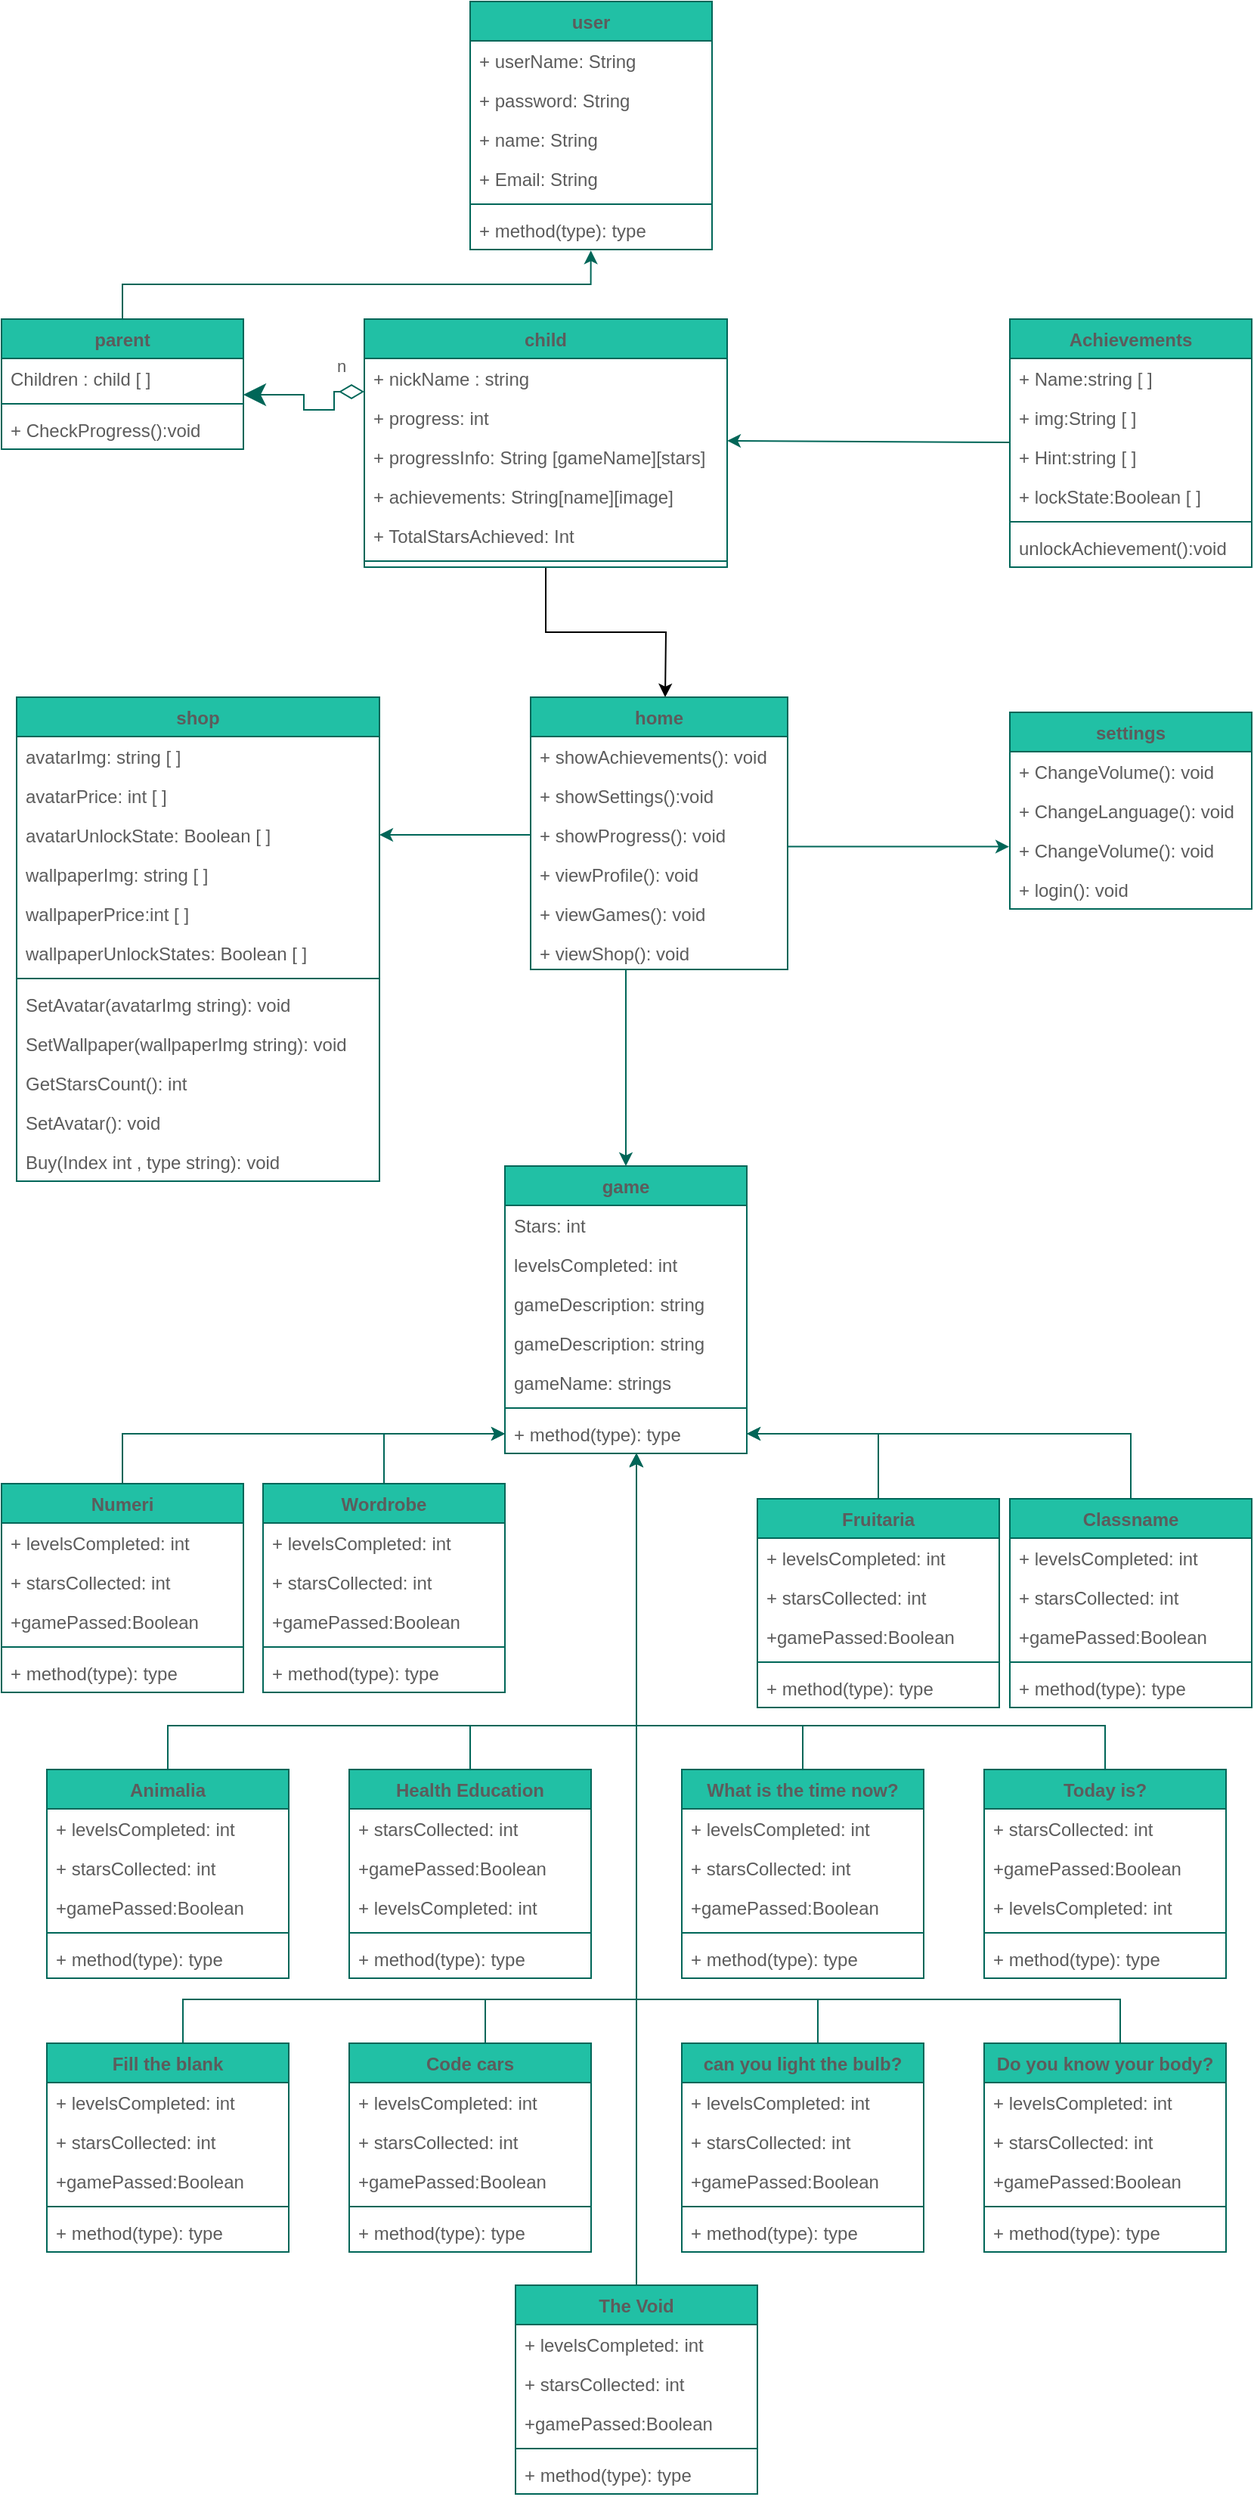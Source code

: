 <mxfile version="20.5.1" type="device"><diagram id="C5RBs43oDa-KdzZeNtuy" name="Page-1"><mxGraphModel dx="1672" dy="925" grid="1" gridSize="10" guides="1" tooltips="1" connect="1" arrows="1" fold="1" page="1" pageScale="1" pageWidth="827" pageHeight="1169" math="0" shadow="0"><root><mxCell id="WIyWlLk6GJQsqaUBKTNV-0"/><mxCell id="WIyWlLk6GJQsqaUBKTNV-1" parent="WIyWlLk6GJQsqaUBKTNV-0"/><mxCell id="71pGwjElcJfVmf1t_7z7-0" value="user" style="swimlane;fontStyle=1;align=center;verticalAlign=top;childLayout=stackLayout;horizontal=1;startSize=26;horizontalStack=0;resizeParent=1;resizeParentMax=0;resizeLast=0;collapsible=1;marginBottom=0;fillColor=#21C0A5;strokeColor=#006658;fontColor=#5C5C5C;" parent="WIyWlLk6GJQsqaUBKTNV-1" vertex="1"><mxGeometry x="310" width="160" height="164" as="geometry"><mxRectangle width="70" height="30" as="alternateBounds"/></mxGeometry></mxCell><mxCell id="71pGwjElcJfVmf1t_7z7-1" value="+ userName: String" style="text;strokeColor=none;fillColor=none;align=left;verticalAlign=top;spacingLeft=4;spacingRight=4;overflow=hidden;rotatable=0;points=[[0,0.5],[1,0.5]];portConstraint=eastwest;fontColor=#5C5C5C;" parent="71pGwjElcJfVmf1t_7z7-0" vertex="1"><mxGeometry y="26" width="160" height="26" as="geometry"/></mxCell><mxCell id="421q6cjbBSEedLgM5g_a-58" value="+ password: String" style="text;strokeColor=none;fillColor=none;align=left;verticalAlign=top;spacingLeft=4;spacingRight=4;overflow=hidden;rotatable=0;points=[[0,0.5],[1,0.5]];portConstraint=eastwest;fontColor=#5C5C5C;" parent="71pGwjElcJfVmf1t_7z7-0" vertex="1"><mxGeometry y="52" width="160" height="26" as="geometry"/></mxCell><mxCell id="421q6cjbBSEedLgM5g_a-60" value="+ name: String" style="text;strokeColor=none;fillColor=none;align=left;verticalAlign=top;spacingLeft=4;spacingRight=4;overflow=hidden;rotatable=0;points=[[0,0.5],[1,0.5]];portConstraint=eastwest;fontColor=#5C5C5C;" parent="71pGwjElcJfVmf1t_7z7-0" vertex="1"><mxGeometry y="78" width="160" height="26" as="geometry"/></mxCell><mxCell id="421q6cjbBSEedLgM5g_a-63" value="+ Email: String" style="text;strokeColor=none;fillColor=none;align=left;verticalAlign=top;spacingLeft=4;spacingRight=4;overflow=hidden;rotatable=0;points=[[0,0.5],[1,0.5]];portConstraint=eastwest;fontColor=#5C5C5C;" parent="71pGwjElcJfVmf1t_7z7-0" vertex="1"><mxGeometry y="104" width="160" height="26" as="geometry"/></mxCell><mxCell id="71pGwjElcJfVmf1t_7z7-2" value="" style="line;strokeWidth=1;fillColor=none;align=left;verticalAlign=middle;spacingTop=-1;spacingLeft=3;spacingRight=3;rotatable=0;labelPosition=right;points=[];portConstraint=eastwest;strokeColor=#006658;fontColor=#5C5C5C;" parent="71pGwjElcJfVmf1t_7z7-0" vertex="1"><mxGeometry y="130" width="160" height="8" as="geometry"/></mxCell><mxCell id="71pGwjElcJfVmf1t_7z7-3" value="+ method(type): type" style="text;strokeColor=none;fillColor=none;align=left;verticalAlign=top;spacingLeft=4;spacingRight=4;overflow=hidden;rotatable=0;points=[[0,0.5],[1,0.5]];portConstraint=eastwest;fontColor=#5C5C5C;" parent="71pGwjElcJfVmf1t_7z7-0" vertex="1"><mxGeometry y="138" width="160" height="26" as="geometry"/></mxCell><mxCell id="421q6cjbBSEedLgM5g_a-74" value="" style="edgeStyle=orthogonalEdgeStyle;rounded=0;orthogonalLoop=1;jettySize=auto;html=1;endArrow=classic;endFill=1;entryX=0.499;entryY=1.024;entryDx=0;entryDy=0;entryPerimeter=0;strokeColor=#006658;fontColor=#5C5C5C;" parent="WIyWlLk6GJQsqaUBKTNV-1" source="71pGwjElcJfVmf1t_7z7-8" target="71pGwjElcJfVmf1t_7z7-3" edge="1"><mxGeometry relative="1" as="geometry"/></mxCell><mxCell id="71pGwjElcJfVmf1t_7z7-8" value="parent" style="swimlane;fontStyle=1;align=center;verticalAlign=top;childLayout=stackLayout;horizontal=1;startSize=26;horizontalStack=0;resizeParent=1;resizeParentMax=0;resizeLast=0;collapsible=1;marginBottom=0;fillColor=#21C0A5;strokeColor=#006658;fontColor=#5C5C5C;" parent="WIyWlLk6GJQsqaUBKTNV-1" vertex="1"><mxGeometry y="210" width="160" height="86" as="geometry"/></mxCell><mxCell id="71pGwjElcJfVmf1t_7z7-9" value="Children : child [ ]" style="text;strokeColor=none;fillColor=none;align=left;verticalAlign=top;spacingLeft=4;spacingRight=4;overflow=hidden;rotatable=0;points=[[0,0.5],[1,0.5]];portConstraint=eastwest;fontColor=#5C5C5C;" parent="71pGwjElcJfVmf1t_7z7-8" vertex="1"><mxGeometry y="26" width="160" height="26" as="geometry"/></mxCell><mxCell id="71pGwjElcJfVmf1t_7z7-10" value="" style="line;strokeWidth=1;fillColor=none;align=left;verticalAlign=middle;spacingTop=-1;spacingLeft=3;spacingRight=3;rotatable=0;labelPosition=right;points=[];portConstraint=eastwest;strokeColor=#006658;fontColor=#5C5C5C;" parent="71pGwjElcJfVmf1t_7z7-8" vertex="1"><mxGeometry y="52" width="160" height="8" as="geometry"/></mxCell><mxCell id="71pGwjElcJfVmf1t_7z7-11" value="+ CheckProgress():void" style="text;strokeColor=none;fillColor=none;align=left;verticalAlign=top;spacingLeft=4;spacingRight=4;overflow=hidden;rotatable=0;points=[[0,0.5],[1,0.5]];portConstraint=eastwest;fontColor=#5C5C5C;" parent="71pGwjElcJfVmf1t_7z7-8" vertex="1"><mxGeometry y="60" width="160" height="26" as="geometry"/></mxCell><mxCell id="71pGwjElcJfVmf1t_7z7-12" value="shop" style="swimlane;fontStyle=1;align=center;verticalAlign=top;childLayout=stackLayout;horizontal=1;startSize=26;horizontalStack=0;resizeParent=1;resizeParentMax=0;resizeLast=0;collapsible=1;marginBottom=0;fillColor=#21C0A5;strokeColor=#006658;fontColor=#5C5C5C;" parent="WIyWlLk6GJQsqaUBKTNV-1" vertex="1"><mxGeometry x="10" y="460" width="240" height="320" as="geometry"/></mxCell><mxCell id="71pGwjElcJfVmf1t_7z7-13" value="avatarImg: string [ ]" style="text;strokeColor=none;fillColor=none;align=left;verticalAlign=top;spacingLeft=4;spacingRight=4;overflow=hidden;rotatable=0;points=[[0,0.5],[1,0.5]];portConstraint=eastwest;fontColor=#5C5C5C;" parent="71pGwjElcJfVmf1t_7z7-12" vertex="1"><mxGeometry y="26" width="240" height="26" as="geometry"/></mxCell><mxCell id="421q6cjbBSEedLgM5g_a-106" value="avatarPrice: int [ ]" style="text;strokeColor=none;fillColor=none;align=left;verticalAlign=top;spacingLeft=4;spacingRight=4;overflow=hidden;rotatable=0;points=[[0,0.5],[1,0.5]];portConstraint=eastwest;fontColor=#5C5C5C;" parent="71pGwjElcJfVmf1t_7z7-12" vertex="1"><mxGeometry y="52" width="240" height="26" as="geometry"/></mxCell><mxCell id="421q6cjbBSEedLgM5g_a-108" value="avatarUnlockState: Boolean [ ]" style="text;strokeColor=none;fillColor=none;align=left;verticalAlign=top;spacingLeft=4;spacingRight=4;overflow=hidden;rotatable=0;points=[[0,0.5],[1,0.5]];portConstraint=eastwest;fontColor=#5C5C5C;" parent="71pGwjElcJfVmf1t_7z7-12" vertex="1"><mxGeometry y="78" width="240" height="26" as="geometry"/></mxCell><mxCell id="421q6cjbBSEedLgM5g_a-109" value="wallpaperImg: string [ ]" style="text;strokeColor=none;fillColor=none;align=left;verticalAlign=top;spacingLeft=4;spacingRight=4;overflow=hidden;rotatable=0;points=[[0,0.5],[1,0.5]];portConstraint=eastwest;fontColor=#5C5C5C;" parent="71pGwjElcJfVmf1t_7z7-12" vertex="1"><mxGeometry y="104" width="240" height="26" as="geometry"/></mxCell><mxCell id="421q6cjbBSEedLgM5g_a-107" value="wallpaperPrice:int [ ]" style="text;strokeColor=none;fillColor=none;align=left;verticalAlign=top;spacingLeft=4;spacingRight=4;overflow=hidden;rotatable=0;points=[[0,0.5],[1,0.5]];portConstraint=eastwest;fontColor=#5C5C5C;" parent="71pGwjElcJfVmf1t_7z7-12" vertex="1"><mxGeometry y="130" width="240" height="26" as="geometry"/></mxCell><mxCell id="421q6cjbBSEedLgM5g_a-110" value="wallpaperUnlockStates: Boolean [ ]" style="text;strokeColor=none;fillColor=none;align=left;verticalAlign=top;spacingLeft=4;spacingRight=4;overflow=hidden;rotatable=0;points=[[0,0.5],[1,0.5]];portConstraint=eastwest;fontColor=#5C5C5C;" parent="71pGwjElcJfVmf1t_7z7-12" vertex="1"><mxGeometry y="156" width="240" height="26" as="geometry"/></mxCell><mxCell id="71pGwjElcJfVmf1t_7z7-14" value="" style="line;strokeWidth=1;fillColor=none;align=left;verticalAlign=middle;spacingTop=-1;spacingLeft=3;spacingRight=3;rotatable=0;labelPosition=right;points=[];portConstraint=eastwest;strokeColor=#006658;fontColor=#5C5C5C;" parent="71pGwjElcJfVmf1t_7z7-12" vertex="1"><mxGeometry y="182" width="240" height="8" as="geometry"/></mxCell><mxCell id="71pGwjElcJfVmf1t_7z7-15" value="SetAvatar(avatarImg string): void" style="text;strokeColor=none;fillColor=none;align=left;verticalAlign=top;spacingLeft=4;spacingRight=4;overflow=hidden;rotatable=0;points=[[0,0.5],[1,0.5]];portConstraint=eastwest;fontColor=#5C5C5C;" parent="71pGwjElcJfVmf1t_7z7-12" vertex="1"><mxGeometry y="190" width="240" height="26" as="geometry"/></mxCell><mxCell id="421q6cjbBSEedLgM5g_a-114" value="SetWallpaper(wallpaperImg string): void" style="text;strokeColor=none;fillColor=none;align=left;verticalAlign=top;spacingLeft=4;spacingRight=4;overflow=hidden;rotatable=0;points=[[0,0.5],[1,0.5]];portConstraint=eastwest;fontColor=#5C5C5C;" parent="71pGwjElcJfVmf1t_7z7-12" vertex="1"><mxGeometry y="216" width="240" height="26" as="geometry"/></mxCell><mxCell id="421q6cjbBSEedLgM5g_a-115" value="GetStarsCount(): int" style="text;strokeColor=none;fillColor=none;align=left;verticalAlign=top;spacingLeft=4;spacingRight=4;overflow=hidden;rotatable=0;points=[[0,0.5],[1,0.5]];portConstraint=eastwest;fontColor=#5C5C5C;" parent="71pGwjElcJfVmf1t_7z7-12" vertex="1"><mxGeometry y="242" width="240" height="26" as="geometry"/></mxCell><mxCell id="421q6cjbBSEedLgM5g_a-113" value="SetAvatar(): void" style="text;strokeColor=none;fillColor=none;align=left;verticalAlign=top;spacingLeft=4;spacingRight=4;overflow=hidden;rotatable=0;points=[[0,0.5],[1,0.5]];portConstraint=eastwest;fontColor=#5C5C5C;" parent="71pGwjElcJfVmf1t_7z7-12" vertex="1"><mxGeometry y="268" width="240" height="26" as="geometry"/></mxCell><mxCell id="421q6cjbBSEedLgM5g_a-116" value="Buy(Index int , type string): void" style="text;strokeColor=none;fillColor=none;align=left;verticalAlign=top;spacingLeft=4;spacingRight=4;overflow=hidden;rotatable=0;points=[[0,0.5],[1,0.5]];portConstraint=eastwest;fontColor=#5C5C5C;" parent="71pGwjElcJfVmf1t_7z7-12" vertex="1"><mxGeometry y="294" width="240" height="26" as="geometry"/></mxCell><mxCell id="71pGwjElcJfVmf1t_7z7-16" value="game" style="swimlane;fontStyle=1;align=center;verticalAlign=top;childLayout=stackLayout;horizontal=1;startSize=26;horizontalStack=0;resizeParent=1;resizeParentMax=0;resizeLast=0;collapsible=1;marginBottom=0;fillColor=#21C0A5;strokeColor=#006658;fontColor=#5C5C5C;" parent="WIyWlLk6GJQsqaUBKTNV-1" vertex="1"><mxGeometry x="333" y="770" width="160" height="190" as="geometry"/></mxCell><mxCell id="421q6cjbBSEedLgM5g_a-144" value="Stars: int" style="text;strokeColor=none;fillColor=none;align=left;verticalAlign=top;spacingLeft=4;spacingRight=4;overflow=hidden;rotatable=0;points=[[0,0.5],[1,0.5]];portConstraint=eastwest;fontColor=#5C5C5C;" parent="71pGwjElcJfVmf1t_7z7-16" vertex="1"><mxGeometry y="26" width="160" height="26" as="geometry"/></mxCell><mxCell id="421q6cjbBSEedLgM5g_a-147" value="levelsCompleted: int" style="text;strokeColor=none;fillColor=none;align=left;verticalAlign=top;spacingLeft=4;spacingRight=4;overflow=hidden;rotatable=0;points=[[0,0.5],[1,0.5]];portConstraint=eastwest;fontColor=#5C5C5C;" parent="71pGwjElcJfVmf1t_7z7-16" vertex="1"><mxGeometry y="52" width="160" height="26" as="geometry"/></mxCell><mxCell id="421q6cjbBSEedLgM5g_a-145" value="gameDescription: string" style="text;strokeColor=none;fillColor=none;align=left;verticalAlign=top;spacingLeft=4;spacingRight=4;overflow=hidden;rotatable=0;points=[[0,0.5],[1,0.5]];portConstraint=eastwest;fontColor=#5C5C5C;" parent="71pGwjElcJfVmf1t_7z7-16" vertex="1"><mxGeometry y="78" width="160" height="26" as="geometry"/></mxCell><mxCell id="421q6cjbBSEedLgM5g_a-146" value="gameDescription: string" style="text;strokeColor=none;fillColor=none;align=left;verticalAlign=top;spacingLeft=4;spacingRight=4;overflow=hidden;rotatable=0;points=[[0,0.5],[1,0.5]];portConstraint=eastwest;fontColor=#5C5C5C;" parent="71pGwjElcJfVmf1t_7z7-16" vertex="1"><mxGeometry y="104" width="160" height="26" as="geometry"/></mxCell><mxCell id="71pGwjElcJfVmf1t_7z7-17" value="gameName: strings" style="text;strokeColor=none;fillColor=none;align=left;verticalAlign=top;spacingLeft=4;spacingRight=4;overflow=hidden;rotatable=0;points=[[0,0.5],[1,0.5]];portConstraint=eastwest;fontColor=#5C5C5C;" parent="71pGwjElcJfVmf1t_7z7-16" vertex="1"><mxGeometry y="130" width="160" height="26" as="geometry"/></mxCell><mxCell id="71pGwjElcJfVmf1t_7z7-18" value="" style="line;strokeWidth=1;fillColor=none;align=left;verticalAlign=middle;spacingTop=-1;spacingLeft=3;spacingRight=3;rotatable=0;labelPosition=right;points=[];portConstraint=eastwest;strokeColor=#006658;fontColor=#5C5C5C;" parent="71pGwjElcJfVmf1t_7z7-16" vertex="1"><mxGeometry y="156" width="160" height="8" as="geometry"/></mxCell><mxCell id="71pGwjElcJfVmf1t_7z7-19" value="+ method(type): type" style="text;strokeColor=none;fillColor=none;align=left;verticalAlign=top;spacingLeft=4;spacingRight=4;overflow=hidden;rotatable=0;points=[[0,0.5],[1,0.5]];portConstraint=eastwest;fontColor=#5C5C5C;" parent="71pGwjElcJfVmf1t_7z7-16" vertex="1"><mxGeometry y="164" width="160" height="26" as="geometry"/></mxCell><mxCell id="H7u182iFlmBfZy0XboD5-1" style="edgeStyle=orthogonalEdgeStyle;rounded=0;orthogonalLoop=1;jettySize=auto;html=1;" edge="1" parent="WIyWlLk6GJQsqaUBKTNV-1" source="71pGwjElcJfVmf1t_7z7-24"><mxGeometry relative="1" as="geometry"><mxPoint x="439" y="460" as="targetPoint"/></mxGeometry></mxCell><mxCell id="71pGwjElcJfVmf1t_7z7-24" value="child" style="swimlane;fontStyle=1;align=center;verticalAlign=top;childLayout=stackLayout;horizontal=1;startSize=26;horizontalStack=0;resizeParent=1;resizeParentMax=0;resizeLast=0;collapsible=1;marginBottom=0;fillColor=#21C0A5;strokeColor=#006658;fontColor=#5C5C5C;" parent="WIyWlLk6GJQsqaUBKTNV-1" vertex="1"><mxGeometry x="240" y="210" width="240" height="164" as="geometry"/></mxCell><mxCell id="71pGwjElcJfVmf1t_7z7-25" value="+ nickName : string" style="text;strokeColor=none;fillColor=none;align=left;verticalAlign=top;spacingLeft=4;spacingRight=4;overflow=hidden;rotatable=0;points=[[0,0.5],[1,0.5]];portConstraint=eastwest;fontColor=#5C5C5C;" parent="71pGwjElcJfVmf1t_7z7-24" vertex="1"><mxGeometry y="26" width="240" height="26" as="geometry"/></mxCell><mxCell id="421q6cjbBSEedLgM5g_a-84" value="+ progress: int" style="text;strokeColor=none;fillColor=none;align=left;verticalAlign=top;spacingLeft=4;spacingRight=4;overflow=hidden;rotatable=0;points=[[0,0.5],[1,0.5]];portConstraint=eastwest;fontColor=#5C5C5C;" parent="71pGwjElcJfVmf1t_7z7-24" vertex="1"><mxGeometry y="52" width="240" height="26" as="geometry"/></mxCell><mxCell id="421q6cjbBSEedLgM5g_a-67" value="+ progressInfo: String [gameName][stars]" style="text;strokeColor=none;fillColor=none;align=left;verticalAlign=top;spacingLeft=4;spacingRight=4;overflow=hidden;rotatable=0;points=[[0,0.5],[1,0.5]];portConstraint=eastwest;fontColor=#5C5C5C;" parent="71pGwjElcJfVmf1t_7z7-24" vertex="1"><mxGeometry y="78" width="240" height="26" as="geometry"/></mxCell><mxCell id="71pGwjElcJfVmf1t_7z7-5" value="+ achievements: String[name][image]" style="text;strokeColor=none;fillColor=none;align=left;verticalAlign=top;spacingLeft=4;spacingRight=4;overflow=hidden;rotatable=0;points=[[0,0.5],[1,0.5]];portConstraint=eastwest;fontColor=#5C5C5C;" parent="71pGwjElcJfVmf1t_7z7-24" vertex="1"><mxGeometry y="104" width="240" height="26" as="geometry"/></mxCell><mxCell id="421q6cjbBSEedLgM5g_a-112" value="+ TotalStarsAchieved: Int" style="text;strokeColor=none;fillColor=none;align=left;verticalAlign=top;spacingLeft=4;spacingRight=4;overflow=hidden;rotatable=0;points=[[0,0.5],[1,0.5]];portConstraint=eastwest;fontColor=#5C5C5C;" parent="71pGwjElcJfVmf1t_7z7-24" vertex="1"><mxGeometry y="130" width="240" height="26" as="geometry"/></mxCell><mxCell id="71pGwjElcJfVmf1t_7z7-26" value="" style="line;strokeWidth=1;fillColor=none;align=left;verticalAlign=middle;spacingTop=-1;spacingLeft=3;spacingRight=3;rotatable=0;labelPosition=right;points=[];portConstraint=eastwest;strokeColor=#006658;fontColor=#5C5C5C;" parent="71pGwjElcJfVmf1t_7z7-24" vertex="1"><mxGeometry y="156" width="240" height="8" as="geometry"/></mxCell><mxCell id="71pGwjElcJfVmf1t_7z7-28" value="settings" style="swimlane;fontStyle=1;align=center;verticalAlign=top;childLayout=stackLayout;horizontal=1;startSize=26;horizontalStack=0;resizeParent=1;resizeParentMax=0;resizeLast=0;collapsible=1;marginBottom=0;fillColor=#21C0A5;strokeColor=#006658;fontColor=#5C5C5C;" parent="WIyWlLk6GJQsqaUBKTNV-1" vertex="1"><mxGeometry x="667" y="470" width="160" height="130" as="geometry"/></mxCell><mxCell id="71pGwjElcJfVmf1t_7z7-31" value="+ ChangeVolume(): void" style="text;strokeColor=none;fillColor=none;align=left;verticalAlign=top;spacingLeft=4;spacingRight=4;overflow=hidden;rotatable=0;points=[[0,0.5],[1,0.5]];portConstraint=eastwest;fontColor=#5C5C5C;" parent="71pGwjElcJfVmf1t_7z7-28" vertex="1"><mxGeometry y="26" width="160" height="26" as="geometry"/></mxCell><mxCell id="421q6cjbBSEedLgM5g_a-98" value="+ ChangeLanguage(): void" style="text;strokeColor=none;fillColor=none;align=left;verticalAlign=top;spacingLeft=4;spacingRight=4;overflow=hidden;rotatable=0;points=[[0,0.5],[1,0.5]];portConstraint=eastwest;fontColor=#5C5C5C;" parent="71pGwjElcJfVmf1t_7z7-28" vertex="1"><mxGeometry y="52" width="160" height="26" as="geometry"/></mxCell><mxCell id="421q6cjbBSEedLgM5g_a-100" value="+ ChangeVolume(): void" style="text;strokeColor=none;fillColor=none;align=left;verticalAlign=top;spacingLeft=4;spacingRight=4;overflow=hidden;rotatable=0;points=[[0,0.5],[1,0.5]];portConstraint=eastwest;fontColor=#5C5C5C;" parent="71pGwjElcJfVmf1t_7z7-28" vertex="1"><mxGeometry y="78" width="160" height="26" as="geometry"/></mxCell><mxCell id="421q6cjbBSEedLgM5g_a-99" value="+ login(): void" style="text;strokeColor=none;fillColor=none;align=left;verticalAlign=top;spacingLeft=4;spacingRight=4;overflow=hidden;rotatable=0;points=[[0,0.5],[1,0.5]];portConstraint=eastwest;fontColor=#5C5C5C;" parent="71pGwjElcJfVmf1t_7z7-28" vertex="1"><mxGeometry y="104" width="160" height="26" as="geometry"/></mxCell><mxCell id="71pGwjElcJfVmf1t_7z7-44" value="home" style="swimlane;fontStyle=1;align=center;verticalAlign=top;childLayout=stackLayout;horizontal=1;startSize=26;horizontalStack=0;resizeParent=1;resizeParentMax=0;resizeLast=0;collapsible=1;marginBottom=0;fillColor=#21C0A5;strokeColor=#006658;fontColor=#5C5C5C;" parent="WIyWlLk6GJQsqaUBKTNV-1" vertex="1"><mxGeometry x="350" y="460" width="170" height="180" as="geometry"/></mxCell><mxCell id="71pGwjElcJfVmf1t_7z7-47" value="+ showAchievements(): void" style="text;strokeColor=none;fillColor=none;align=left;verticalAlign=top;spacingLeft=4;spacingRight=4;overflow=hidden;rotatable=0;points=[[0,0.5],[1,0.5]];portConstraint=eastwest;fontColor=#5C5C5C;" parent="71pGwjElcJfVmf1t_7z7-44" vertex="1"><mxGeometry y="26" width="170" height="26" as="geometry"/></mxCell><mxCell id="421q6cjbBSEedLgM5g_a-102" value="+ showSettings():void" style="text;strokeColor=none;fillColor=none;align=left;verticalAlign=top;spacingLeft=4;spacingRight=4;overflow=hidden;rotatable=0;points=[[0,0.5],[1,0.5]];portConstraint=eastwest;fontColor=#5C5C5C;" parent="71pGwjElcJfVmf1t_7z7-44" vertex="1"><mxGeometry y="52" width="170" height="26" as="geometry"/></mxCell><mxCell id="421q6cjbBSEedLgM5g_a-104" value="+ showProgress(): void" style="text;strokeColor=none;fillColor=none;align=left;verticalAlign=top;spacingLeft=4;spacingRight=4;overflow=hidden;rotatable=0;points=[[0,0.5],[1,0.5]];portConstraint=eastwest;fontColor=#5C5C5C;" parent="71pGwjElcJfVmf1t_7z7-44" vertex="1"><mxGeometry y="78" width="170" height="26" as="geometry"/></mxCell><mxCell id="421q6cjbBSEedLgM5g_a-103" value="+ viewProfile(): void" style="text;strokeColor=none;fillColor=none;align=left;verticalAlign=top;spacingLeft=4;spacingRight=4;overflow=hidden;rotatable=0;points=[[0,0.5],[1,0.5]];portConstraint=eastwest;fontColor=#5C5C5C;" parent="71pGwjElcJfVmf1t_7z7-44" vertex="1"><mxGeometry y="104" width="170" height="26" as="geometry"/></mxCell><mxCell id="421q6cjbBSEedLgM5g_a-101" value="+ viewGames(): void" style="text;strokeColor=none;fillColor=none;align=left;verticalAlign=top;spacingLeft=4;spacingRight=4;overflow=hidden;rotatable=0;points=[[0,0.5],[1,0.5]];portConstraint=eastwest;fontColor=#5C5C5C;" parent="71pGwjElcJfVmf1t_7z7-44" vertex="1"><mxGeometry y="130" width="170" height="26" as="geometry"/></mxCell><mxCell id="421q6cjbBSEedLgM5g_a-105" value="+ viewShop(): void" style="text;strokeColor=none;fillColor=none;align=left;verticalAlign=top;spacingLeft=4;spacingRight=4;overflow=hidden;rotatable=0;points=[[0,0.5],[1,0.5]];portConstraint=eastwest;fontColor=#5C5C5C;" parent="71pGwjElcJfVmf1t_7z7-44" vertex="1"><mxGeometry y="156" width="170" height="24" as="geometry"/></mxCell><mxCell id="421q6cjbBSEedLgM5g_a-165" style="edgeStyle=orthogonalEdgeStyle;rounded=0;orthogonalLoop=1;jettySize=auto;html=1;exitX=0.5;exitY=0;exitDx=0;exitDy=0;endArrow=classic;endFill=1;strokeColor=#006658;fontColor=#5C5C5C;" parent="WIyWlLk6GJQsqaUBKTNV-1" source="421q6cjbBSEedLgM5g_a-0" target="71pGwjElcJfVmf1t_7z7-19" edge="1"><mxGeometry relative="1" as="geometry"/></mxCell><mxCell id="421q6cjbBSEedLgM5g_a-0" value="Numeri" style="swimlane;fontStyle=1;align=center;verticalAlign=top;childLayout=stackLayout;horizontal=1;startSize=26;horizontalStack=0;resizeParent=1;resizeParentMax=0;resizeLast=0;collapsible=1;marginBottom=0;fillColor=#21C0A5;strokeColor=#006658;fontColor=#5C5C5C;" parent="WIyWlLk6GJQsqaUBKTNV-1" vertex="1"><mxGeometry y="980" width="160" height="138" as="geometry"/></mxCell><mxCell id="421q6cjbBSEedLgM5g_a-1" value="+ levelsCompleted: int" style="text;strokeColor=none;fillColor=none;align=left;verticalAlign=top;spacingLeft=4;spacingRight=4;overflow=hidden;rotatable=0;points=[[0,0.5],[1,0.5]];portConstraint=eastwest;fontColor=#5C5C5C;" parent="421q6cjbBSEedLgM5g_a-0" vertex="1"><mxGeometry y="26" width="160" height="26" as="geometry"/></mxCell><mxCell id="421q6cjbBSEedLgM5g_a-117" value="+ starsCollected: int" style="text;strokeColor=none;fillColor=none;align=left;verticalAlign=top;spacingLeft=4;spacingRight=4;overflow=hidden;rotatable=0;points=[[0,0.5],[1,0.5]];portConstraint=eastwest;fontColor=#5C5C5C;" parent="421q6cjbBSEedLgM5g_a-0" vertex="1"><mxGeometry y="52" width="160" height="26" as="geometry"/></mxCell><mxCell id="421q6cjbBSEedLgM5g_a-149" value="+gamePassed:Boolean" style="text;strokeColor=none;fillColor=none;align=left;verticalAlign=top;spacingLeft=4;spacingRight=4;overflow=hidden;rotatable=0;points=[[0,0.5],[1,0.5]];portConstraint=eastwest;fontColor=#5C5C5C;" parent="421q6cjbBSEedLgM5g_a-0" vertex="1"><mxGeometry y="78" width="160" height="26" as="geometry"/></mxCell><mxCell id="421q6cjbBSEedLgM5g_a-2" value="" style="line;strokeWidth=1;fillColor=none;align=left;verticalAlign=middle;spacingTop=-1;spacingLeft=3;spacingRight=3;rotatable=0;labelPosition=right;points=[];portConstraint=eastwest;strokeColor=#006658;fontColor=#5C5C5C;" parent="421q6cjbBSEedLgM5g_a-0" vertex="1"><mxGeometry y="104" width="160" height="8" as="geometry"/></mxCell><mxCell id="421q6cjbBSEedLgM5g_a-3" value="+ method(type): type" style="text;strokeColor=none;fillColor=none;align=left;verticalAlign=top;spacingLeft=4;spacingRight=4;overflow=hidden;rotatable=0;points=[[0,0.5],[1,0.5]];portConstraint=eastwest;fontColor=#5C5C5C;" parent="421q6cjbBSEedLgM5g_a-0" vertex="1"><mxGeometry y="112" width="160" height="26" as="geometry"/></mxCell><mxCell id="421q6cjbBSEedLgM5g_a-162" value="" style="edgeStyle=orthogonalEdgeStyle;rounded=0;orthogonalLoop=1;jettySize=auto;html=1;endArrow=classic;endFill=1;strokeColor=#006658;fontColor=#5C5C5C;" parent="WIyWlLk6GJQsqaUBKTNV-1" source="421q6cjbBSEedLgM5g_a-4" target="71pGwjElcJfVmf1t_7z7-19" edge="1"><mxGeometry relative="1" as="geometry"/></mxCell><mxCell id="421q6cjbBSEedLgM5g_a-4" value="Wordrobe" style="swimlane;fontStyle=1;align=center;verticalAlign=top;childLayout=stackLayout;horizontal=1;startSize=26;horizontalStack=0;resizeParent=1;resizeParentMax=0;resizeLast=0;collapsible=1;marginBottom=0;fillColor=#21C0A5;strokeColor=#006658;fontColor=#5C5C5C;" parent="WIyWlLk6GJQsqaUBKTNV-1" vertex="1"><mxGeometry x="173" y="980" width="160" height="138" as="geometry"/></mxCell><mxCell id="421q6cjbBSEedLgM5g_a-118" value="+ levelsCompleted: int" style="text;strokeColor=none;fillColor=none;align=left;verticalAlign=top;spacingLeft=4;spacingRight=4;overflow=hidden;rotatable=0;points=[[0,0.5],[1,0.5]];portConstraint=eastwest;fontColor=#5C5C5C;" parent="421q6cjbBSEedLgM5g_a-4" vertex="1"><mxGeometry y="26" width="160" height="26" as="geometry"/></mxCell><mxCell id="421q6cjbBSEedLgM5g_a-119" value="+ starsCollected: int" style="text;strokeColor=none;fillColor=none;align=left;verticalAlign=top;spacingLeft=4;spacingRight=4;overflow=hidden;rotatable=0;points=[[0,0.5],[1,0.5]];portConstraint=eastwest;fontColor=#5C5C5C;" parent="421q6cjbBSEedLgM5g_a-4" vertex="1"><mxGeometry y="52" width="160" height="26" as="geometry"/></mxCell><mxCell id="421q6cjbBSEedLgM5g_a-150" value="+gamePassed:Boolean" style="text;strokeColor=none;fillColor=none;align=left;verticalAlign=top;spacingLeft=4;spacingRight=4;overflow=hidden;rotatable=0;points=[[0,0.5],[1,0.5]];portConstraint=eastwest;fontColor=#5C5C5C;" parent="421q6cjbBSEedLgM5g_a-4" vertex="1"><mxGeometry y="78" width="160" height="26" as="geometry"/></mxCell><mxCell id="421q6cjbBSEedLgM5g_a-6" value="" style="line;strokeWidth=1;fillColor=none;align=left;verticalAlign=middle;spacingTop=-1;spacingLeft=3;spacingRight=3;rotatable=0;labelPosition=right;points=[];portConstraint=eastwest;strokeColor=#006658;fontColor=#5C5C5C;" parent="421q6cjbBSEedLgM5g_a-4" vertex="1"><mxGeometry y="104" width="160" height="8" as="geometry"/></mxCell><mxCell id="421q6cjbBSEedLgM5g_a-7" value="+ method(type): type" style="text;strokeColor=none;fillColor=none;align=left;verticalAlign=top;spacingLeft=4;spacingRight=4;overflow=hidden;rotatable=0;points=[[0,0.5],[1,0.5]];portConstraint=eastwest;fontColor=#5C5C5C;" parent="421q6cjbBSEedLgM5g_a-4" vertex="1"><mxGeometry y="112" width="160" height="26" as="geometry"/></mxCell><mxCell id="421q6cjbBSEedLgM5g_a-166" style="edgeStyle=orthogonalEdgeStyle;rounded=0;orthogonalLoop=1;jettySize=auto;html=1;exitX=0.5;exitY=0;exitDx=0;exitDy=0;entryX=1;entryY=0.5;entryDx=0;entryDy=0;endArrow=classic;endFill=1;strokeColor=#006658;fontColor=#5C5C5C;" parent="WIyWlLk6GJQsqaUBKTNV-1" source="421q6cjbBSEedLgM5g_a-9" target="71pGwjElcJfVmf1t_7z7-19" edge="1"><mxGeometry relative="1" as="geometry"/></mxCell><mxCell id="421q6cjbBSEedLgM5g_a-9" value="Fruitaria" style="swimlane;fontStyle=1;align=center;verticalAlign=top;childLayout=stackLayout;horizontal=1;startSize=26;horizontalStack=0;resizeParent=1;resizeParentMax=0;resizeLast=0;collapsible=1;marginBottom=0;fillColor=#21C0A5;strokeColor=#006658;fontColor=#5C5C5C;" parent="WIyWlLk6GJQsqaUBKTNV-1" vertex="1"><mxGeometry x="500" y="990" width="160" height="138" as="geometry"/></mxCell><mxCell id="421q6cjbBSEedLgM5g_a-124" value="+ levelsCompleted: int" style="text;strokeColor=none;fillColor=none;align=left;verticalAlign=top;spacingLeft=4;spacingRight=4;overflow=hidden;rotatable=0;points=[[0,0.5],[1,0.5]];portConstraint=eastwest;fontColor=#5C5C5C;" parent="421q6cjbBSEedLgM5g_a-9" vertex="1"><mxGeometry y="26" width="160" height="26" as="geometry"/></mxCell><mxCell id="421q6cjbBSEedLgM5g_a-125" value="+ starsCollected: int" style="text;strokeColor=none;fillColor=none;align=left;verticalAlign=top;spacingLeft=4;spacingRight=4;overflow=hidden;rotatable=0;points=[[0,0.5],[1,0.5]];portConstraint=eastwest;fontColor=#5C5C5C;" parent="421q6cjbBSEedLgM5g_a-9" vertex="1"><mxGeometry y="52" width="160" height="26" as="geometry"/></mxCell><mxCell id="421q6cjbBSEedLgM5g_a-151" value="+gamePassed:Boolean" style="text;strokeColor=none;fillColor=none;align=left;verticalAlign=top;spacingLeft=4;spacingRight=4;overflow=hidden;rotatable=0;points=[[0,0.5],[1,0.5]];portConstraint=eastwest;fontColor=#5C5C5C;" parent="421q6cjbBSEedLgM5g_a-9" vertex="1"><mxGeometry y="78" width="160" height="26" as="geometry"/></mxCell><mxCell id="421q6cjbBSEedLgM5g_a-11" value="" style="line;strokeWidth=1;fillColor=none;align=left;verticalAlign=middle;spacingTop=-1;spacingLeft=3;spacingRight=3;rotatable=0;labelPosition=right;points=[];portConstraint=eastwest;strokeColor=#006658;fontColor=#5C5C5C;" parent="421q6cjbBSEedLgM5g_a-9" vertex="1"><mxGeometry y="104" width="160" height="8" as="geometry"/></mxCell><mxCell id="421q6cjbBSEedLgM5g_a-12" value="+ method(type): type" style="text;strokeColor=none;fillColor=none;align=left;verticalAlign=top;spacingLeft=4;spacingRight=4;overflow=hidden;rotatable=0;points=[[0,0.5],[1,0.5]];portConstraint=eastwest;fontColor=#5C5C5C;" parent="421q6cjbBSEedLgM5g_a-9" vertex="1"><mxGeometry y="112" width="160" height="26" as="geometry"/></mxCell><mxCell id="421q6cjbBSEedLgM5g_a-167" style="edgeStyle=orthogonalEdgeStyle;rounded=0;orthogonalLoop=1;jettySize=auto;html=1;exitX=0.5;exitY=0;exitDx=0;exitDy=0;endArrow=classic;endFill=1;strokeColor=#006658;fontColor=#5C5C5C;" parent="WIyWlLk6GJQsqaUBKTNV-1" source="421q6cjbBSEedLgM5g_a-13" target="71pGwjElcJfVmf1t_7z7-19" edge="1"><mxGeometry relative="1" as="geometry"/></mxCell><mxCell id="421q6cjbBSEedLgM5g_a-13" value="Classname" style="swimlane;fontStyle=1;align=center;verticalAlign=top;childLayout=stackLayout;horizontal=1;startSize=26;horizontalStack=0;resizeParent=1;resizeParentMax=0;resizeLast=0;collapsible=1;marginBottom=0;fillColor=#21C0A5;strokeColor=#006658;fontColor=#5C5C5C;" parent="WIyWlLk6GJQsqaUBKTNV-1" vertex="1"><mxGeometry x="667" y="990" width="160" height="138" as="geometry"/></mxCell><mxCell id="421q6cjbBSEedLgM5g_a-122" value="+ levelsCompleted: int" style="text;strokeColor=none;fillColor=none;align=left;verticalAlign=top;spacingLeft=4;spacingRight=4;overflow=hidden;rotatable=0;points=[[0,0.5],[1,0.5]];portConstraint=eastwest;fontColor=#5C5C5C;" parent="421q6cjbBSEedLgM5g_a-13" vertex="1"><mxGeometry y="26" width="160" height="26" as="geometry"/></mxCell><mxCell id="421q6cjbBSEedLgM5g_a-123" value="+ starsCollected: int" style="text;strokeColor=none;fillColor=none;align=left;verticalAlign=top;spacingLeft=4;spacingRight=4;overflow=hidden;rotatable=0;points=[[0,0.5],[1,0.5]];portConstraint=eastwest;fontColor=#5C5C5C;" parent="421q6cjbBSEedLgM5g_a-13" vertex="1"><mxGeometry y="52" width="160" height="26" as="geometry"/></mxCell><mxCell id="421q6cjbBSEedLgM5g_a-152" value="+gamePassed:Boolean" style="text;strokeColor=none;fillColor=none;align=left;verticalAlign=top;spacingLeft=4;spacingRight=4;overflow=hidden;rotatable=0;points=[[0,0.5],[1,0.5]];portConstraint=eastwest;fontColor=#5C5C5C;" parent="421q6cjbBSEedLgM5g_a-13" vertex="1"><mxGeometry y="78" width="160" height="26" as="geometry"/></mxCell><mxCell id="421q6cjbBSEedLgM5g_a-15" value="" style="line;strokeWidth=1;fillColor=none;align=left;verticalAlign=middle;spacingTop=-1;spacingLeft=3;spacingRight=3;rotatable=0;labelPosition=right;points=[];portConstraint=eastwest;strokeColor=#006658;fontColor=#5C5C5C;" parent="421q6cjbBSEedLgM5g_a-13" vertex="1"><mxGeometry y="104" width="160" height="8" as="geometry"/></mxCell><mxCell id="421q6cjbBSEedLgM5g_a-16" value="+ method(type): type" style="text;strokeColor=none;fillColor=none;align=left;verticalAlign=top;spacingLeft=4;spacingRight=4;overflow=hidden;rotatable=0;points=[[0,0.5],[1,0.5]];portConstraint=eastwest;fontColor=#5C5C5C;" parent="421q6cjbBSEedLgM5g_a-13" vertex="1"><mxGeometry y="112" width="160" height="26" as="geometry"/></mxCell><mxCell id="421q6cjbBSEedLgM5g_a-168" style="edgeStyle=orthogonalEdgeStyle;rounded=0;orthogonalLoop=1;jettySize=auto;html=1;endArrow=classic;endFill=1;strokeColor=#006658;fontColor=#5C5C5C;" parent="WIyWlLk6GJQsqaUBKTNV-1" source="421q6cjbBSEedLgM5g_a-17" edge="1"><mxGeometry relative="1" as="geometry"><mxPoint x="420" y="960" as="targetPoint"/><Array as="points"><mxPoint x="110" y="1140"/><mxPoint x="420" y="1140"/><mxPoint x="420" y="960"/></Array></mxGeometry></mxCell><mxCell id="421q6cjbBSEedLgM5g_a-17" value="Animalia" style="swimlane;fontStyle=1;align=center;verticalAlign=top;childLayout=stackLayout;horizontal=1;startSize=26;horizontalStack=0;resizeParent=1;resizeParentMax=0;resizeLast=0;collapsible=1;marginBottom=0;fillColor=#21C0A5;strokeColor=#006658;fontColor=#5C5C5C;" parent="WIyWlLk6GJQsqaUBKTNV-1" vertex="1"><mxGeometry x="30" y="1169" width="160" height="138" as="geometry"/></mxCell><mxCell id="421q6cjbBSEedLgM5g_a-120" value="+ levelsCompleted: int" style="text;strokeColor=none;fillColor=none;align=left;verticalAlign=top;spacingLeft=4;spacingRight=4;overflow=hidden;rotatable=0;points=[[0,0.5],[1,0.5]];portConstraint=eastwest;fontColor=#5C5C5C;" parent="421q6cjbBSEedLgM5g_a-17" vertex="1"><mxGeometry y="26" width="160" height="26" as="geometry"/></mxCell><mxCell id="421q6cjbBSEedLgM5g_a-121" value="+ starsCollected: int" style="text;strokeColor=none;fillColor=none;align=left;verticalAlign=top;spacingLeft=4;spacingRight=4;overflow=hidden;rotatable=0;points=[[0,0.5],[1,0.5]];portConstraint=eastwest;fontColor=#5C5C5C;" parent="421q6cjbBSEedLgM5g_a-17" vertex="1"><mxGeometry y="52" width="160" height="26" as="geometry"/></mxCell><mxCell id="421q6cjbBSEedLgM5g_a-153" value="+gamePassed:Boolean" style="text;strokeColor=none;fillColor=none;align=left;verticalAlign=top;spacingLeft=4;spacingRight=4;overflow=hidden;rotatable=0;points=[[0,0.5],[1,0.5]];portConstraint=eastwest;fontColor=#5C5C5C;" parent="421q6cjbBSEedLgM5g_a-17" vertex="1"><mxGeometry y="78" width="160" height="26" as="geometry"/></mxCell><mxCell id="421q6cjbBSEedLgM5g_a-19" value="" style="line;strokeWidth=1;fillColor=none;align=left;verticalAlign=middle;spacingTop=-1;spacingLeft=3;spacingRight=3;rotatable=0;labelPosition=right;points=[];portConstraint=eastwest;strokeColor=#006658;fontColor=#5C5C5C;" parent="421q6cjbBSEedLgM5g_a-17" vertex="1"><mxGeometry y="104" width="160" height="8" as="geometry"/></mxCell><mxCell id="421q6cjbBSEedLgM5g_a-20" value="+ method(type): type" style="text;strokeColor=none;fillColor=none;align=left;verticalAlign=top;spacingLeft=4;spacingRight=4;overflow=hidden;rotatable=0;points=[[0,0.5],[1,0.5]];portConstraint=eastwest;fontColor=#5C5C5C;" parent="421q6cjbBSEedLgM5g_a-17" vertex="1"><mxGeometry y="112" width="160" height="26" as="geometry"/></mxCell><mxCell id="421q6cjbBSEedLgM5g_a-169" value="" style="edgeStyle=orthogonalEdgeStyle;rounded=0;orthogonalLoop=1;jettySize=auto;html=1;endArrow=classic;endFill=1;strokeColor=#006658;fontColor=#5C5C5C;" parent="WIyWlLk6GJQsqaUBKTNV-1" source="421q6cjbBSEedLgM5g_a-21" edge="1"><mxGeometry relative="1" as="geometry"><mxPoint x="420" y="960" as="targetPoint"/><Array as="points"><mxPoint x="310" y="1140"/><mxPoint x="420" y="1140"/><mxPoint x="420" y="960"/></Array></mxGeometry></mxCell><mxCell id="421q6cjbBSEedLgM5g_a-21" value="Health Education" style="swimlane;fontStyle=1;align=center;verticalAlign=top;childLayout=stackLayout;horizontal=1;startSize=26;horizontalStack=0;resizeParent=1;resizeParentMax=0;resizeLast=0;collapsible=1;marginBottom=0;fillColor=#21C0A5;strokeColor=#006658;fontColor=#5C5C5C;" parent="WIyWlLk6GJQsqaUBKTNV-1" vertex="1"><mxGeometry x="230" y="1169" width="160" height="138" as="geometry"/></mxCell><mxCell id="421q6cjbBSEedLgM5g_a-127" value="+ starsCollected: int" style="text;strokeColor=none;fillColor=none;align=left;verticalAlign=top;spacingLeft=4;spacingRight=4;overflow=hidden;rotatable=0;points=[[0,0.5],[1,0.5]];portConstraint=eastwest;fontColor=#5C5C5C;" parent="421q6cjbBSEedLgM5g_a-21" vertex="1"><mxGeometry y="26" width="160" height="26" as="geometry"/></mxCell><mxCell id="421q6cjbBSEedLgM5g_a-154" value="+gamePassed:Boolean" style="text;strokeColor=none;fillColor=none;align=left;verticalAlign=top;spacingLeft=4;spacingRight=4;overflow=hidden;rotatable=0;points=[[0,0.5],[1,0.5]];portConstraint=eastwest;fontColor=#5C5C5C;" parent="421q6cjbBSEedLgM5g_a-21" vertex="1"><mxGeometry y="52" width="160" height="26" as="geometry"/></mxCell><mxCell id="421q6cjbBSEedLgM5g_a-126" value="+ levelsCompleted: int" style="text;strokeColor=none;fillColor=none;align=left;verticalAlign=top;spacingLeft=4;spacingRight=4;overflow=hidden;rotatable=0;points=[[0,0.5],[1,0.5]];portConstraint=eastwest;fontColor=#5C5C5C;" parent="421q6cjbBSEedLgM5g_a-21" vertex="1"><mxGeometry y="78" width="160" height="26" as="geometry"/></mxCell><mxCell id="421q6cjbBSEedLgM5g_a-23" value="" style="line;strokeWidth=1;fillColor=none;align=left;verticalAlign=middle;spacingTop=-1;spacingLeft=3;spacingRight=3;rotatable=0;labelPosition=right;points=[];portConstraint=eastwest;strokeColor=#006658;fontColor=#5C5C5C;" parent="421q6cjbBSEedLgM5g_a-21" vertex="1"><mxGeometry y="104" width="160" height="8" as="geometry"/></mxCell><mxCell id="421q6cjbBSEedLgM5g_a-24" value="+ method(type): type" style="text;strokeColor=none;fillColor=none;align=left;verticalAlign=top;spacingLeft=4;spacingRight=4;overflow=hidden;rotatable=0;points=[[0,0.5],[1,0.5]];portConstraint=eastwest;fontColor=#5C5C5C;" parent="421q6cjbBSEedLgM5g_a-21" vertex="1"><mxGeometry y="112" width="160" height="26" as="geometry"/></mxCell><mxCell id="421q6cjbBSEedLgM5g_a-170" style="edgeStyle=orthogonalEdgeStyle;rounded=0;orthogonalLoop=1;jettySize=auto;html=1;endArrow=classic;endFill=1;entryX=0.544;entryY=0.989;entryDx=0;entryDy=0;entryPerimeter=0;strokeColor=#006658;fontColor=#5C5C5C;" parent="WIyWlLk6GJQsqaUBKTNV-1" source="421q6cjbBSEedLgM5g_a-25" target="71pGwjElcJfVmf1t_7z7-19" edge="1"><mxGeometry relative="1" as="geometry"><mxPoint x="410" y="960" as="targetPoint"/><Array as="points"><mxPoint x="530" y="1140"/><mxPoint x="420" y="1140"/><mxPoint x="420" y="961"/></Array></mxGeometry></mxCell><mxCell id="421q6cjbBSEedLgM5g_a-25" value="What is the time now?" style="swimlane;fontStyle=1;align=center;verticalAlign=top;childLayout=stackLayout;horizontal=1;startSize=26;horizontalStack=0;resizeParent=1;resizeParentMax=0;resizeLast=0;collapsible=1;marginBottom=0;fillColor=#21C0A5;strokeColor=#006658;fontColor=#5C5C5C;" parent="WIyWlLk6GJQsqaUBKTNV-1" vertex="1"><mxGeometry x="450" y="1169" width="160" height="138" as="geometry"/></mxCell><mxCell id="421q6cjbBSEedLgM5g_a-128" value="+ levelsCompleted: int" style="text;strokeColor=none;fillColor=none;align=left;verticalAlign=top;spacingLeft=4;spacingRight=4;overflow=hidden;rotatable=0;points=[[0,0.5],[1,0.5]];portConstraint=eastwest;fontColor=#5C5C5C;" parent="421q6cjbBSEedLgM5g_a-25" vertex="1"><mxGeometry y="26" width="160" height="26" as="geometry"/></mxCell><mxCell id="421q6cjbBSEedLgM5g_a-129" value="+ starsCollected: int" style="text;strokeColor=none;fillColor=none;align=left;verticalAlign=top;spacingLeft=4;spacingRight=4;overflow=hidden;rotatable=0;points=[[0,0.5],[1,0.5]];portConstraint=eastwest;fontColor=#5C5C5C;" parent="421q6cjbBSEedLgM5g_a-25" vertex="1"><mxGeometry y="52" width="160" height="26" as="geometry"/></mxCell><mxCell id="421q6cjbBSEedLgM5g_a-155" value="+gamePassed:Boolean" style="text;strokeColor=none;fillColor=none;align=left;verticalAlign=top;spacingLeft=4;spacingRight=4;overflow=hidden;rotatable=0;points=[[0,0.5],[1,0.5]];portConstraint=eastwest;fontColor=#5C5C5C;" parent="421q6cjbBSEedLgM5g_a-25" vertex="1"><mxGeometry y="78" width="160" height="26" as="geometry"/></mxCell><mxCell id="421q6cjbBSEedLgM5g_a-27" value="" style="line;strokeWidth=1;fillColor=none;align=left;verticalAlign=middle;spacingTop=-1;spacingLeft=3;spacingRight=3;rotatable=0;labelPosition=right;points=[];portConstraint=eastwest;strokeColor=#006658;fontColor=#5C5C5C;" parent="421q6cjbBSEedLgM5g_a-25" vertex="1"><mxGeometry y="104" width="160" height="8" as="geometry"/></mxCell><mxCell id="421q6cjbBSEedLgM5g_a-28" value="+ method(type): type" style="text;strokeColor=none;fillColor=none;align=left;verticalAlign=top;spacingLeft=4;spacingRight=4;overflow=hidden;rotatable=0;points=[[0,0.5],[1,0.5]];portConstraint=eastwest;fontColor=#5C5C5C;" parent="421q6cjbBSEedLgM5g_a-25" vertex="1"><mxGeometry y="112" width="160" height="26" as="geometry"/></mxCell><mxCell id="421q6cjbBSEedLgM5g_a-171" style="edgeStyle=orthogonalEdgeStyle;rounded=0;orthogonalLoop=1;jettySize=auto;html=1;exitX=0.5;exitY=0;exitDx=0;exitDy=0;endArrow=classic;endFill=1;strokeColor=#006658;fontColor=#5C5C5C;" parent="WIyWlLk6GJQsqaUBKTNV-1" source="421q6cjbBSEedLgM5g_a-29" edge="1"><mxGeometry relative="1" as="geometry"><mxPoint x="420" y="960" as="targetPoint"/><Array as="points"><mxPoint x="730" y="1140"/><mxPoint x="420" y="1140"/></Array></mxGeometry></mxCell><mxCell id="421q6cjbBSEedLgM5g_a-29" value="Today is?" style="swimlane;fontStyle=1;align=center;verticalAlign=top;childLayout=stackLayout;horizontal=1;startSize=26;horizontalStack=0;resizeParent=1;resizeParentMax=0;resizeLast=0;collapsible=1;marginBottom=0;fillColor=#21C0A5;strokeColor=#006658;fontColor=#5C5C5C;" parent="WIyWlLk6GJQsqaUBKTNV-1" vertex="1"><mxGeometry x="650" y="1169" width="160" height="138" as="geometry"/></mxCell><mxCell id="421q6cjbBSEedLgM5g_a-131" value="+ starsCollected: int" style="text;strokeColor=none;fillColor=none;align=left;verticalAlign=top;spacingLeft=4;spacingRight=4;overflow=hidden;rotatable=0;points=[[0,0.5],[1,0.5]];portConstraint=eastwest;fontColor=#5C5C5C;" parent="421q6cjbBSEedLgM5g_a-29" vertex="1"><mxGeometry y="26" width="160" height="26" as="geometry"/></mxCell><mxCell id="421q6cjbBSEedLgM5g_a-156" value="+gamePassed:Boolean" style="text;strokeColor=none;fillColor=none;align=left;verticalAlign=top;spacingLeft=4;spacingRight=4;overflow=hidden;rotatable=0;points=[[0,0.5],[1,0.5]];portConstraint=eastwest;fontColor=#5C5C5C;" parent="421q6cjbBSEedLgM5g_a-29" vertex="1"><mxGeometry y="52" width="160" height="26" as="geometry"/></mxCell><mxCell id="421q6cjbBSEedLgM5g_a-130" value="+ levelsCompleted: int" style="text;strokeColor=none;fillColor=none;align=left;verticalAlign=top;spacingLeft=4;spacingRight=4;overflow=hidden;rotatable=0;points=[[0,0.5],[1,0.5]];portConstraint=eastwest;fontColor=#5C5C5C;" parent="421q6cjbBSEedLgM5g_a-29" vertex="1"><mxGeometry y="78" width="160" height="26" as="geometry"/></mxCell><mxCell id="421q6cjbBSEedLgM5g_a-31" value="" style="line;strokeWidth=1;fillColor=none;align=left;verticalAlign=middle;spacingTop=-1;spacingLeft=3;spacingRight=3;rotatable=0;labelPosition=right;points=[];portConstraint=eastwest;strokeColor=#006658;fontColor=#5C5C5C;" parent="421q6cjbBSEedLgM5g_a-29" vertex="1"><mxGeometry y="104" width="160" height="8" as="geometry"/></mxCell><mxCell id="421q6cjbBSEedLgM5g_a-32" value="+ method(type): type" style="text;strokeColor=none;fillColor=none;align=left;verticalAlign=top;spacingLeft=4;spacingRight=4;overflow=hidden;rotatable=0;points=[[0,0.5],[1,0.5]];portConstraint=eastwest;fontColor=#5C5C5C;" parent="421q6cjbBSEedLgM5g_a-29" vertex="1"><mxGeometry y="112" width="160" height="26" as="geometry"/></mxCell><mxCell id="421q6cjbBSEedLgM5g_a-37" value="Fill the blank" style="swimlane;fontStyle=1;align=center;verticalAlign=top;childLayout=stackLayout;horizontal=1;startSize=26;horizontalStack=0;resizeParent=1;resizeParentMax=0;resizeLast=0;collapsible=1;marginBottom=0;fillColor=#21C0A5;strokeColor=#006658;fontColor=#5C5C5C;" parent="WIyWlLk6GJQsqaUBKTNV-1" vertex="1"><mxGeometry x="30" y="1350" width="160" height="138" as="geometry"/></mxCell><mxCell id="421q6cjbBSEedLgM5g_a-132" value="+ levelsCompleted: int" style="text;strokeColor=none;fillColor=none;align=left;verticalAlign=top;spacingLeft=4;spacingRight=4;overflow=hidden;rotatable=0;points=[[0,0.5],[1,0.5]];portConstraint=eastwest;fontColor=#5C5C5C;" parent="421q6cjbBSEedLgM5g_a-37" vertex="1"><mxGeometry y="26" width="160" height="26" as="geometry"/></mxCell><mxCell id="421q6cjbBSEedLgM5g_a-133" value="+ starsCollected: int" style="text;strokeColor=none;fillColor=none;align=left;verticalAlign=top;spacingLeft=4;spacingRight=4;overflow=hidden;rotatable=0;points=[[0,0.5],[1,0.5]];portConstraint=eastwest;fontColor=#5C5C5C;" parent="421q6cjbBSEedLgM5g_a-37" vertex="1"><mxGeometry y="52" width="160" height="26" as="geometry"/></mxCell><mxCell id="421q6cjbBSEedLgM5g_a-157" value="+gamePassed:Boolean" style="text;strokeColor=none;fillColor=none;align=left;verticalAlign=top;spacingLeft=4;spacingRight=4;overflow=hidden;rotatable=0;points=[[0,0.5],[1,0.5]];portConstraint=eastwest;fontColor=#5C5C5C;" parent="421q6cjbBSEedLgM5g_a-37" vertex="1"><mxGeometry y="78" width="160" height="26" as="geometry"/></mxCell><mxCell id="421q6cjbBSEedLgM5g_a-39" value="" style="line;strokeWidth=1;fillColor=none;align=left;verticalAlign=middle;spacingTop=-1;spacingLeft=3;spacingRight=3;rotatable=0;labelPosition=right;points=[];portConstraint=eastwest;strokeColor=#006658;fontColor=#5C5C5C;" parent="421q6cjbBSEedLgM5g_a-37" vertex="1"><mxGeometry y="104" width="160" height="8" as="geometry"/></mxCell><mxCell id="421q6cjbBSEedLgM5g_a-40" value="+ method(type): type" style="text;strokeColor=none;fillColor=none;align=left;verticalAlign=top;spacingLeft=4;spacingRight=4;overflow=hidden;rotatable=0;points=[[0,0.5],[1,0.5]];portConstraint=eastwest;fontColor=#5C5C5C;" parent="421q6cjbBSEedLgM5g_a-37" vertex="1"><mxGeometry y="112" width="160" height="26" as="geometry"/></mxCell><mxCell id="421q6cjbBSEedLgM5g_a-41" value="Code cars" style="swimlane;fontStyle=1;align=center;verticalAlign=top;childLayout=stackLayout;horizontal=1;startSize=26;horizontalStack=0;resizeParent=1;resizeParentMax=0;resizeLast=0;collapsible=1;marginBottom=0;fillColor=#21C0A5;strokeColor=#006658;fontColor=#5C5C5C;" parent="WIyWlLk6GJQsqaUBKTNV-1" vertex="1"><mxGeometry x="230" y="1350" width="160" height="138" as="geometry"/></mxCell><mxCell id="421q6cjbBSEedLgM5g_a-134" value="+ levelsCompleted: int" style="text;strokeColor=none;fillColor=none;align=left;verticalAlign=top;spacingLeft=4;spacingRight=4;overflow=hidden;rotatable=0;points=[[0,0.5],[1,0.5]];portConstraint=eastwest;fontColor=#5C5C5C;" parent="421q6cjbBSEedLgM5g_a-41" vertex="1"><mxGeometry y="26" width="160" height="26" as="geometry"/></mxCell><mxCell id="421q6cjbBSEedLgM5g_a-135" value="+ starsCollected: int" style="text;strokeColor=none;fillColor=none;align=left;verticalAlign=top;spacingLeft=4;spacingRight=4;overflow=hidden;rotatable=0;points=[[0,0.5],[1,0.5]];portConstraint=eastwest;fontColor=#5C5C5C;" parent="421q6cjbBSEedLgM5g_a-41" vertex="1"><mxGeometry y="52" width="160" height="26" as="geometry"/></mxCell><mxCell id="421q6cjbBSEedLgM5g_a-158" value="+gamePassed:Boolean" style="text;strokeColor=none;fillColor=none;align=left;verticalAlign=top;spacingLeft=4;spacingRight=4;overflow=hidden;rotatable=0;points=[[0,0.5],[1,0.5]];portConstraint=eastwest;fontColor=#5C5C5C;" parent="421q6cjbBSEedLgM5g_a-41" vertex="1"><mxGeometry y="78" width="160" height="26" as="geometry"/></mxCell><mxCell id="421q6cjbBSEedLgM5g_a-43" value="" style="line;strokeWidth=1;fillColor=none;align=left;verticalAlign=middle;spacingTop=-1;spacingLeft=3;spacingRight=3;rotatable=0;labelPosition=right;points=[];portConstraint=eastwest;strokeColor=#006658;fontColor=#5C5C5C;" parent="421q6cjbBSEedLgM5g_a-41" vertex="1"><mxGeometry y="104" width="160" height="8" as="geometry"/></mxCell><mxCell id="421q6cjbBSEedLgM5g_a-44" value="+ method(type): type" style="text;strokeColor=none;fillColor=none;align=left;verticalAlign=top;spacingLeft=4;spacingRight=4;overflow=hidden;rotatable=0;points=[[0,0.5],[1,0.5]];portConstraint=eastwest;fontColor=#5C5C5C;" parent="421q6cjbBSEedLgM5g_a-41" vertex="1"><mxGeometry y="112" width="160" height="26" as="geometry"/></mxCell><mxCell id="421q6cjbBSEedLgM5g_a-45" value="can you light the bulb?" style="swimlane;fontStyle=1;align=center;verticalAlign=top;childLayout=stackLayout;horizontal=1;startSize=26;horizontalStack=0;resizeParent=1;resizeParentMax=0;resizeLast=0;collapsible=1;marginBottom=0;fillColor=#21C0A5;strokeColor=#006658;fontColor=#5C5C5C;" parent="WIyWlLk6GJQsqaUBKTNV-1" vertex="1"><mxGeometry x="450" y="1350" width="160" height="138" as="geometry"/></mxCell><mxCell id="421q6cjbBSEedLgM5g_a-136" value="+ levelsCompleted: int" style="text;strokeColor=none;fillColor=none;align=left;verticalAlign=top;spacingLeft=4;spacingRight=4;overflow=hidden;rotatable=0;points=[[0,0.5],[1,0.5]];portConstraint=eastwest;fontColor=#5C5C5C;" parent="421q6cjbBSEedLgM5g_a-45" vertex="1"><mxGeometry y="26" width="160" height="26" as="geometry"/></mxCell><mxCell id="421q6cjbBSEedLgM5g_a-137" value="+ starsCollected: int" style="text;strokeColor=none;fillColor=none;align=left;verticalAlign=top;spacingLeft=4;spacingRight=4;overflow=hidden;rotatable=0;points=[[0,0.5],[1,0.5]];portConstraint=eastwest;fontColor=#5C5C5C;" parent="421q6cjbBSEedLgM5g_a-45" vertex="1"><mxGeometry y="52" width="160" height="26" as="geometry"/></mxCell><mxCell id="421q6cjbBSEedLgM5g_a-159" value="+gamePassed:Boolean" style="text;strokeColor=none;fillColor=none;align=left;verticalAlign=top;spacingLeft=4;spacingRight=4;overflow=hidden;rotatable=0;points=[[0,0.5],[1,0.5]];portConstraint=eastwest;fontColor=#5C5C5C;" parent="421q6cjbBSEedLgM5g_a-45" vertex="1"><mxGeometry y="78" width="160" height="26" as="geometry"/></mxCell><mxCell id="421q6cjbBSEedLgM5g_a-47" value="" style="line;strokeWidth=1;fillColor=none;align=left;verticalAlign=middle;spacingTop=-1;spacingLeft=3;spacingRight=3;rotatable=0;labelPosition=right;points=[];portConstraint=eastwest;strokeColor=#006658;fontColor=#5C5C5C;" parent="421q6cjbBSEedLgM5g_a-45" vertex="1"><mxGeometry y="104" width="160" height="8" as="geometry"/></mxCell><mxCell id="421q6cjbBSEedLgM5g_a-48" value="+ method(type): type" style="text;strokeColor=none;fillColor=none;align=left;verticalAlign=top;spacingLeft=4;spacingRight=4;overflow=hidden;rotatable=0;points=[[0,0.5],[1,0.5]];portConstraint=eastwest;fontColor=#5C5C5C;" parent="421q6cjbBSEedLgM5g_a-45" vertex="1"><mxGeometry y="112" width="160" height="26" as="geometry"/></mxCell><mxCell id="421q6cjbBSEedLgM5g_a-49" value="Do you know your body?" style="swimlane;fontStyle=1;align=center;verticalAlign=top;childLayout=stackLayout;horizontal=1;startSize=26;horizontalStack=0;resizeParent=1;resizeParentMax=0;resizeLast=0;collapsible=1;marginBottom=0;fillColor=#21C0A5;strokeColor=#006658;fontColor=#5C5C5C;" parent="WIyWlLk6GJQsqaUBKTNV-1" vertex="1"><mxGeometry x="650" y="1350" width="160" height="138" as="geometry"/></mxCell><mxCell id="421q6cjbBSEedLgM5g_a-138" value="+ levelsCompleted: int" style="text;strokeColor=none;fillColor=none;align=left;verticalAlign=top;spacingLeft=4;spacingRight=4;overflow=hidden;rotatable=0;points=[[0,0.5],[1,0.5]];portConstraint=eastwest;fontColor=#5C5C5C;" parent="421q6cjbBSEedLgM5g_a-49" vertex="1"><mxGeometry y="26" width="160" height="26" as="geometry"/></mxCell><mxCell id="421q6cjbBSEedLgM5g_a-139" value="+ starsCollected: int" style="text;strokeColor=none;fillColor=none;align=left;verticalAlign=top;spacingLeft=4;spacingRight=4;overflow=hidden;rotatable=0;points=[[0,0.5],[1,0.5]];portConstraint=eastwest;fontColor=#5C5C5C;" parent="421q6cjbBSEedLgM5g_a-49" vertex="1"><mxGeometry y="52" width="160" height="26" as="geometry"/></mxCell><mxCell id="421q6cjbBSEedLgM5g_a-160" value="+gamePassed:Boolean" style="text;strokeColor=none;fillColor=none;align=left;verticalAlign=top;spacingLeft=4;spacingRight=4;overflow=hidden;rotatable=0;points=[[0,0.5],[1,0.5]];portConstraint=eastwest;fontColor=#5C5C5C;" parent="421q6cjbBSEedLgM5g_a-49" vertex="1"><mxGeometry y="78" width="160" height="26" as="geometry"/></mxCell><mxCell id="421q6cjbBSEedLgM5g_a-51" value="" style="line;strokeWidth=1;fillColor=none;align=left;verticalAlign=middle;spacingTop=-1;spacingLeft=3;spacingRight=3;rotatable=0;labelPosition=right;points=[];portConstraint=eastwest;strokeColor=#006658;fontColor=#5C5C5C;" parent="421q6cjbBSEedLgM5g_a-49" vertex="1"><mxGeometry y="104" width="160" height="8" as="geometry"/></mxCell><mxCell id="421q6cjbBSEedLgM5g_a-52" value="+ method(type): type" style="text;strokeColor=none;fillColor=none;align=left;verticalAlign=top;spacingLeft=4;spacingRight=4;overflow=hidden;rotatable=0;points=[[0,0.5],[1,0.5]];portConstraint=eastwest;fontColor=#5C5C5C;" parent="421q6cjbBSEedLgM5g_a-49" vertex="1"><mxGeometry y="112" width="160" height="26" as="geometry"/></mxCell><mxCell id="421q6cjbBSEedLgM5g_a-53" value="The Void" style="swimlane;fontStyle=1;align=center;verticalAlign=top;childLayout=stackLayout;horizontal=1;startSize=26;horizontalStack=0;resizeParent=1;resizeParentMax=0;resizeLast=0;collapsible=1;marginBottom=0;fillColor=#21C0A5;strokeColor=#006658;fontColor=#5C5C5C;" parent="WIyWlLk6GJQsqaUBKTNV-1" vertex="1"><mxGeometry x="340" y="1510" width="160" height="138" as="geometry"/></mxCell><mxCell id="421q6cjbBSEedLgM5g_a-142" value="+ levelsCompleted: int" style="text;strokeColor=none;fillColor=none;align=left;verticalAlign=top;spacingLeft=4;spacingRight=4;overflow=hidden;rotatable=0;points=[[0,0.5],[1,0.5]];portConstraint=eastwest;fontColor=#5C5C5C;" parent="421q6cjbBSEedLgM5g_a-53" vertex="1"><mxGeometry y="26" width="160" height="26" as="geometry"/></mxCell><mxCell id="421q6cjbBSEedLgM5g_a-143" value="+ starsCollected: int" style="text;strokeColor=none;fillColor=none;align=left;verticalAlign=top;spacingLeft=4;spacingRight=4;overflow=hidden;rotatable=0;points=[[0,0.5],[1,0.5]];portConstraint=eastwest;fontColor=#5C5C5C;" parent="421q6cjbBSEedLgM5g_a-53" vertex="1"><mxGeometry y="52" width="160" height="26" as="geometry"/></mxCell><mxCell id="421q6cjbBSEedLgM5g_a-161" value="+gamePassed:Boolean" style="text;strokeColor=none;fillColor=none;align=left;verticalAlign=top;spacingLeft=4;spacingRight=4;overflow=hidden;rotatable=0;points=[[0,0.5],[1,0.5]];portConstraint=eastwest;fontColor=#5C5C5C;" parent="421q6cjbBSEedLgM5g_a-53" vertex="1"><mxGeometry y="78" width="160" height="26" as="geometry"/></mxCell><mxCell id="421q6cjbBSEedLgM5g_a-55" value="" style="line;strokeWidth=1;fillColor=none;align=left;verticalAlign=middle;spacingTop=-1;spacingLeft=3;spacingRight=3;rotatable=0;labelPosition=right;points=[];portConstraint=eastwest;strokeColor=#006658;fontColor=#5C5C5C;" parent="421q6cjbBSEedLgM5g_a-53" vertex="1"><mxGeometry y="104" width="160" height="8" as="geometry"/></mxCell><mxCell id="421q6cjbBSEedLgM5g_a-56" value="+ method(type): type" style="text;strokeColor=none;fillColor=none;align=left;verticalAlign=top;spacingLeft=4;spacingRight=4;overflow=hidden;rotatable=0;points=[[0,0.5],[1,0.5]];portConstraint=eastwest;fontColor=#5C5C5C;" parent="421q6cjbBSEedLgM5g_a-53" vertex="1"><mxGeometry y="112" width="160" height="26" as="geometry"/></mxCell><mxCell id="421q6cjbBSEedLgM5g_a-76" value="n" style="endArrow=classic;html=1;endSize=12;startArrow=diamondThin;startSize=14;startFill=0;edgeStyle=orthogonalEdgeStyle;align=left;verticalAlign=bottom;rounded=0;exitX=0;exitY=0.846;exitDx=0;exitDy=0;exitPerimeter=0;endFill=1;strokeColor=#006658;fontColor=#5C5C5C;" parent="WIyWlLk6GJQsqaUBKTNV-1" source="71pGwjElcJfVmf1t_7z7-25" target="71pGwjElcJfVmf1t_7z7-9" edge="1"><mxGeometry x="-0.608" y="-8" relative="1" as="geometry"><mxPoint x="230" y="250" as="sourcePoint"/><mxPoint x="380" y="320" as="targetPoint"/><Array as="points"><mxPoint x="220" y="258"/><mxPoint x="220" y="270"/><mxPoint x="200" y="270"/><mxPoint x="200" y="260"/></Array><mxPoint x="8" y="-8" as="offset"/></mxGeometry></mxCell><mxCell id="421q6cjbBSEedLgM5g_a-96" style="edgeStyle=none;rounded=0;orthogonalLoop=1;jettySize=auto;html=1;entryX=1;entryY=0.093;entryDx=0;entryDy=0;entryPerimeter=0;endArrow=classic;endFill=1;strokeColor=#006658;fontColor=#5C5C5C;" parent="WIyWlLk6GJQsqaUBKTNV-1" source="421q6cjbBSEedLgM5g_a-87" target="421q6cjbBSEedLgM5g_a-67" edge="1"><mxGeometry relative="1" as="geometry"/></mxCell><mxCell id="421q6cjbBSEedLgM5g_a-87" value="Achievements" style="swimlane;fontStyle=1;align=center;verticalAlign=top;childLayout=stackLayout;horizontal=1;startSize=26;horizontalStack=0;resizeParent=1;resizeParentMax=0;resizeLast=0;collapsible=1;marginBottom=0;fillColor=#21C0A5;strokeColor=#006658;fontColor=#5C5C5C;" parent="WIyWlLk6GJQsqaUBKTNV-1" vertex="1"><mxGeometry x="667" y="210" width="160" height="164" as="geometry"/></mxCell><mxCell id="421q6cjbBSEedLgM5g_a-88" value="+ Name:string [ ]" style="text;strokeColor=none;fillColor=none;align=left;verticalAlign=top;spacingLeft=4;spacingRight=4;overflow=hidden;rotatable=0;points=[[0,0.5],[1,0.5]];portConstraint=eastwest;fontColor=#5C5C5C;" parent="421q6cjbBSEedLgM5g_a-87" vertex="1"><mxGeometry y="26" width="160" height="26" as="geometry"/></mxCell><mxCell id="421q6cjbBSEedLgM5g_a-91" value="+ img:String [ ]" style="text;strokeColor=none;fillColor=none;align=left;verticalAlign=top;spacingLeft=4;spacingRight=4;overflow=hidden;rotatable=0;points=[[0,0.5],[1,0.5]];portConstraint=eastwest;fontColor=#5C5C5C;" parent="421q6cjbBSEedLgM5g_a-87" vertex="1"><mxGeometry y="52" width="160" height="26" as="geometry"/></mxCell><mxCell id="421q6cjbBSEedLgM5g_a-92" value="+ Hint:string [ ]" style="text;strokeColor=none;fillColor=none;align=left;verticalAlign=top;spacingLeft=4;spacingRight=4;overflow=hidden;rotatable=0;points=[[0,0.5],[1,0.5]];portConstraint=eastwest;fontColor=#5C5C5C;" parent="421q6cjbBSEedLgM5g_a-87" vertex="1"><mxGeometry y="78" width="160" height="26" as="geometry"/></mxCell><mxCell id="421q6cjbBSEedLgM5g_a-93" value="+ lockState:Boolean [ ]" style="text;strokeColor=none;fillColor=none;align=left;verticalAlign=top;spacingLeft=4;spacingRight=4;overflow=hidden;rotatable=0;points=[[0,0.5],[1,0.5]];portConstraint=eastwest;fontColor=#5C5C5C;" parent="421q6cjbBSEedLgM5g_a-87" vertex="1"><mxGeometry y="104" width="160" height="26" as="geometry"/></mxCell><mxCell id="421q6cjbBSEedLgM5g_a-89" value="" style="line;strokeWidth=1;fillColor=none;align=left;verticalAlign=middle;spacingTop=-1;spacingLeft=3;spacingRight=3;rotatable=0;labelPosition=right;points=[];portConstraint=eastwest;strokeColor=#006658;fontColor=#5C5C5C;" parent="421q6cjbBSEedLgM5g_a-87" vertex="1"><mxGeometry y="130" width="160" height="8" as="geometry"/></mxCell><mxCell id="421q6cjbBSEedLgM5g_a-90" value="unlockAchievement():void" style="text;strokeColor=none;fillColor=none;align=left;verticalAlign=top;spacingLeft=4;spacingRight=4;overflow=hidden;rotatable=0;points=[[0,0.5],[1,0.5]];portConstraint=eastwest;fontColor=#5C5C5C;" parent="421q6cjbBSEedLgM5g_a-87" vertex="1"><mxGeometry y="138" width="160" height="26" as="geometry"/></mxCell><mxCell id="421q6cjbBSEedLgM5g_a-172" style="edgeStyle=orthogonalEdgeStyle;rounded=0;orthogonalLoop=1;jettySize=auto;html=1;endArrow=none;endFill=0;strokeColor=#006658;fontColor=#5C5C5C;" parent="WIyWlLk6GJQsqaUBKTNV-1" edge="1"><mxGeometry relative="1" as="geometry"><mxPoint x="120.0" y="1350" as="sourcePoint"/><mxPoint x="420" y="1141" as="targetPoint"/><Array as="points"><mxPoint x="120" y="1321"/><mxPoint x="420" y="1321"/></Array></mxGeometry></mxCell><mxCell id="421q6cjbBSEedLgM5g_a-173" value="" style="edgeStyle=orthogonalEdgeStyle;rounded=0;orthogonalLoop=1;jettySize=auto;html=1;endArrow=none;endFill=0;strokeColor=#006658;fontColor=#5C5C5C;" parent="WIyWlLk6GJQsqaUBKTNV-1" edge="1"><mxGeometry relative="1" as="geometry"><mxPoint x="320.0" y="1350" as="sourcePoint"/><mxPoint x="420" y="1141" as="targetPoint"/><Array as="points"><mxPoint x="320" y="1321"/><mxPoint x="420" y="1321"/><mxPoint x="420" y="1145"/></Array></mxGeometry></mxCell><mxCell id="421q6cjbBSEedLgM5g_a-174" style="edgeStyle=orthogonalEdgeStyle;rounded=0;orthogonalLoop=1;jettySize=auto;html=1;endArrow=none;endFill=0;strokeColor=#006658;fontColor=#5C5C5C;" parent="WIyWlLk6GJQsqaUBKTNV-1" edge="1"><mxGeometry relative="1" as="geometry"><mxPoint x="420" y="1141" as="targetPoint"/><mxPoint x="540.0" y="1350" as="sourcePoint"/><Array as="points"><mxPoint x="540" y="1321"/><mxPoint x="420" y="1321"/></Array></mxGeometry></mxCell><mxCell id="421q6cjbBSEedLgM5g_a-175" style="edgeStyle=orthogonalEdgeStyle;rounded=0;orthogonalLoop=1;jettySize=auto;html=1;exitX=0.5;exitY=0;exitDx=0;exitDy=0;endArrow=none;endFill=0;strokeColor=#006658;fontColor=#5C5C5C;" parent="WIyWlLk6GJQsqaUBKTNV-1" edge="1"><mxGeometry relative="1" as="geometry"><mxPoint x="420" y="1140" as="targetPoint"/><mxPoint x="740.0" y="1350" as="sourcePoint"/><Array as="points"><mxPoint x="740" y="1321"/><mxPoint x="420" y="1321"/></Array></mxGeometry></mxCell><mxCell id="421q6cjbBSEedLgM5g_a-176" value="" style="endArrow=none;html=1;rounded=0;exitX=0.5;exitY=0;exitDx=0;exitDy=0;strokeColor=#006658;fontColor=#5C5C5C;" parent="WIyWlLk6GJQsqaUBKTNV-1" source="421q6cjbBSEedLgM5g_a-53" edge="1"><mxGeometry width="50" height="50" relative="1" as="geometry"><mxPoint x="410" y="1290" as="sourcePoint"/><mxPoint x="420" y="1320" as="targetPoint"/></mxGeometry></mxCell><mxCell id="421q6cjbBSEedLgM5g_a-179" value="" style="edgeStyle=orthogonalEdgeStyle;rounded=0;orthogonalLoop=1;jettySize=auto;html=1;endArrow=classic;endFill=1;exitX=0.998;exitY=0.798;exitDx=0;exitDy=0;exitPerimeter=0;entryX=-0.003;entryY=0.416;entryDx=0;entryDy=0;entryPerimeter=0;strokeColor=#006658;fontColor=#5C5C5C;" parent="WIyWlLk6GJQsqaUBKTNV-1" source="421q6cjbBSEedLgM5g_a-104" target="421q6cjbBSEedLgM5g_a-100" edge="1"><mxGeometry relative="1" as="geometry"><mxPoint x="620" y="560" as="targetPoint"/><Array as="points"><mxPoint x="575" y="559"/></Array></mxGeometry></mxCell><mxCell id="421q6cjbBSEedLgM5g_a-180" value="" style="edgeStyle=orthogonalEdgeStyle;rounded=0;orthogonalLoop=1;jettySize=auto;html=1;endArrow=classic;endFill=1;entryX=1;entryY=0.5;entryDx=0;entryDy=0;strokeColor=#006658;fontColor=#5C5C5C;" parent="WIyWlLk6GJQsqaUBKTNV-1" source="421q6cjbBSEedLgM5g_a-104" target="421q6cjbBSEedLgM5g_a-108" edge="1"><mxGeometry relative="1" as="geometry"/></mxCell><mxCell id="421q6cjbBSEedLgM5g_a-181" value="" style="edgeStyle=orthogonalEdgeStyle;rounded=0;orthogonalLoop=1;jettySize=auto;html=1;endArrow=classic;endFill=1;entryX=0.5;entryY=0;entryDx=0;entryDy=0;strokeColor=#006658;fontColor=#5C5C5C;" parent="WIyWlLk6GJQsqaUBKTNV-1" target="71pGwjElcJfVmf1t_7z7-16" edge="1"><mxGeometry relative="1" as="geometry"><mxPoint x="413" y="640" as="sourcePoint"/><Array as="points"><mxPoint x="413" y="670"/><mxPoint x="413" y="670"/></Array></mxGeometry></mxCell></root></mxGraphModel></diagram></mxfile>
